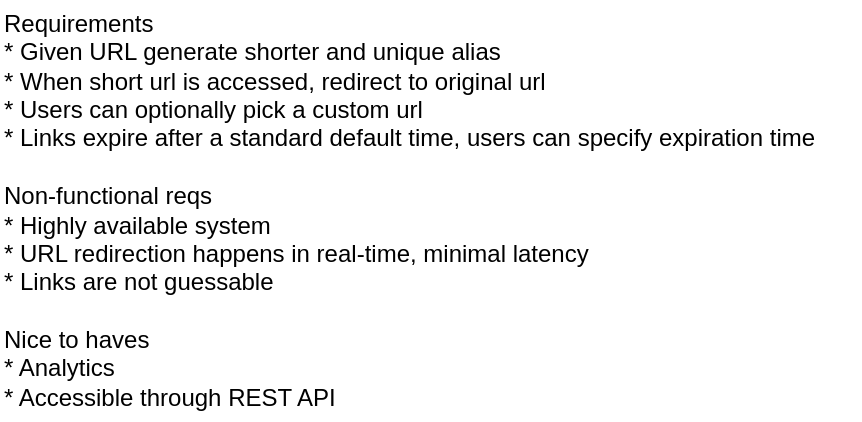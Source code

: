 <mxfile version="21.7.5" type="github">
  <diagram name="Page-1" id="qBK1Ee0jKXNqwQDiL-o2">
    <mxGraphModel dx="1234" dy="1157" grid="1" gridSize="10" guides="1" tooltips="1" connect="1" arrows="1" fold="1" page="1" pageScale="1" pageWidth="850" pageHeight="1100" math="0" shadow="0">
      <root>
        <mxCell id="0" />
        <mxCell id="1" parent="0" />
        <mxCell id="px_U8xJiQbBfxchhKDif-1" value="Requirements&lt;br&gt;* Given URL generate shorter and unique alias&lt;br&gt;* When short url is accessed, redirect to original url&lt;br&gt;* Users can optionally pick a custom url&lt;br&gt;* Links expire after a standard default time, users can specify expiration time&lt;br&gt;&lt;br&gt;Non-functional reqs&lt;br&gt;* Highly available system&lt;br&gt;* URL redirection happens in real-time, minimal latency&lt;br&gt;* Links are not guessable&lt;br&gt;&lt;br&gt;Nice to haves&lt;br&gt;* Analytics&lt;br&gt;* Accessible through REST API" style="text;html=1;align=left;verticalAlign=middle;resizable=0;points=[];autosize=1;strokeColor=none;fillColor=none;" vertex="1" parent="1">
          <mxGeometry width="430" height="210" as="geometry" />
        </mxCell>
      </root>
    </mxGraphModel>
  </diagram>
</mxfile>
